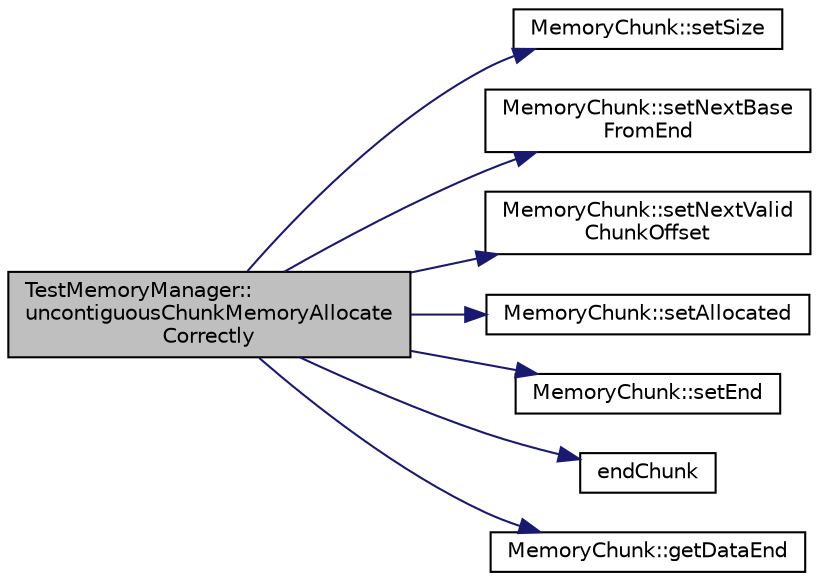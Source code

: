 digraph "TestMemoryManager::uncontiguousChunkMemoryAllocateCorrectly"
{
  edge [fontname="Helvetica",fontsize="10",labelfontname="Helvetica",labelfontsize="10"];
  node [fontname="Helvetica",fontsize="10",shape=record];
  rankdir="LR";
  Node171 [label="TestMemoryManager::\luncontiguousChunkMemoryAllocate\lCorrectly",height=0.2,width=0.4,color="black", fillcolor="grey75", style="filled", fontcolor="black"];
  Node171 -> Node172 [color="midnightblue",fontsize="10",style="solid",fontname="Helvetica"];
  Node172 [label="MemoryChunk::setSize",height=0.2,width=0.4,color="black", fillcolor="white", style="filled",URL="$d4/d1d/class_memory_chunk.html#ad6832d76e07e15e36efcf3571b5c62a8"];
  Node171 -> Node173 [color="midnightblue",fontsize="10",style="solid",fontname="Helvetica"];
  Node173 [label="MemoryChunk::setNextBase\lFromEnd",height=0.2,width=0.4,color="black", fillcolor="white", style="filled",URL="$d4/d1d/class_memory_chunk.html#a1055c99bbafcb002f9e0bcb3700907ed"];
  Node171 -> Node174 [color="midnightblue",fontsize="10",style="solid",fontname="Helvetica"];
  Node174 [label="MemoryChunk::setNextValid\lChunkOffset",height=0.2,width=0.4,color="black", fillcolor="white", style="filled",URL="$d4/d1d/class_memory_chunk.html#a335be9ffa8cdbaabb7eedea66b2ac501"];
  Node171 -> Node175 [color="midnightblue",fontsize="10",style="solid",fontname="Helvetica"];
  Node175 [label="MemoryChunk::setAllocated",height=0.2,width=0.4,color="black", fillcolor="white", style="filled",URL="$d4/d1d/class_memory_chunk.html#ae1d0e05382c171f1720f5b3d0fc62eab"];
  Node171 -> Node176 [color="midnightblue",fontsize="10",style="solid",fontname="Helvetica"];
  Node176 [label="MemoryChunk::setEnd",height=0.2,width=0.4,color="black", fillcolor="white", style="filled",URL="$d4/d1d/class_memory_chunk.html#a01854d44de711dc83c31b64dc4b247f1"];
  Node171 -> Node177 [color="midnightblue",fontsize="10",style="solid",fontname="Helvetica"];
  Node177 [label="endChunk",height=0.2,width=0.4,color="black", fillcolor="white", style="filled",URL="$d9/df6/_memory_chunk_8h.html#a27a058ff0029e13aa516897bfe9badf2"];
  Node171 -> Node178 [color="midnightblue",fontsize="10",style="solid",fontname="Helvetica"];
  Node178 [label="MemoryChunk::getDataEnd",height=0.2,width=0.4,color="black", fillcolor="white", style="filled",URL="$d4/d1d/class_memory_chunk.html#a71a93ac48c88dbaeceb31d1450ffc3c5"];
}
